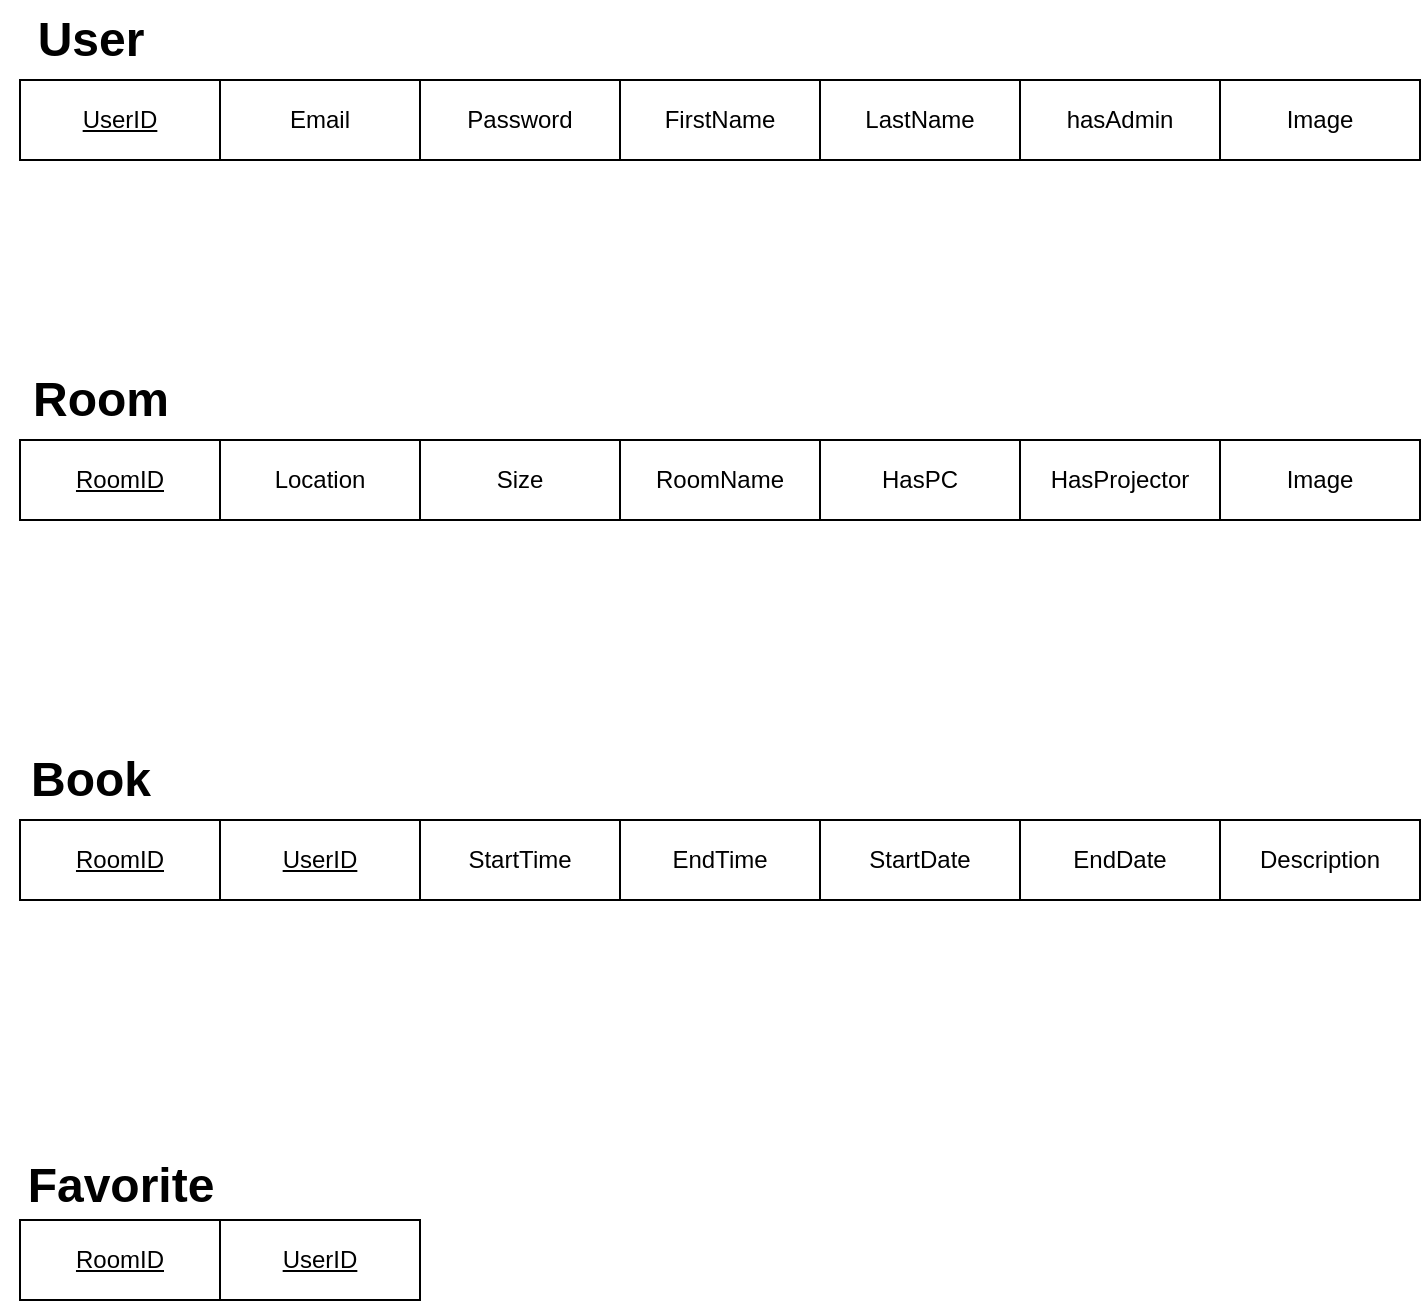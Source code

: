 <mxfile version="25.0.1">
  <diagram name="Page-1" id="gNFwO8yM5l1xPKenl-8k">
    <mxGraphModel dx="1674" dy="772" grid="1" gridSize="10" guides="1" tooltips="1" connect="1" arrows="1" fold="1" page="1" pageScale="1" pageWidth="850" pageHeight="1100" math="0" shadow="0">
      <root>
        <mxCell id="0" />
        <mxCell id="1" parent="0" />
        <mxCell id="1g_DeVWEz7e4Ka0wycEt-14" value="&lt;u&gt;RoomID&lt;/u&gt;" style="whiteSpace=wrap;html=1;align=center;" vertex="1" parent="1">
          <mxGeometry x="80" y="230" width="100" height="40" as="geometry" />
        </mxCell>
        <mxCell id="1g_DeVWEz7e4Ka0wycEt-16" value="&lt;u&gt;UserID&lt;/u&gt;" style="whiteSpace=wrap;html=1;align=center;" vertex="1" parent="1">
          <mxGeometry x="180" y="620" width="100" height="40" as="geometry" />
        </mxCell>
        <mxCell id="1g_DeVWEz7e4Ka0wycEt-18" value="EndDate" style="whiteSpace=wrap;html=1;align=center;" vertex="1" parent="1">
          <mxGeometry x="580" y="420" width="100" height="40" as="geometry" />
        </mxCell>
        <mxCell id="1g_DeVWEz7e4Ka0wycEt-20" value="EndTime" style="whiteSpace=wrap;html=1;align=center;" vertex="1" parent="1">
          <mxGeometry x="380" y="420" width="100" height="40" as="geometry" />
        </mxCell>
        <mxCell id="1g_DeVWEz7e4Ka0wycEt-21" value="HasPC" style="whiteSpace=wrap;html=1;align=center;" vertex="1" parent="1">
          <mxGeometry x="480" y="230" width="100" height="40" as="geometry" />
        </mxCell>
        <mxCell id="1g_DeVWEz7e4Ka0wycEt-22" value="Image" style="whiteSpace=wrap;html=1;align=center;" vertex="1" parent="1">
          <mxGeometry x="680" y="230" width="100" height="40" as="geometry" />
        </mxCell>
        <mxCell id="1g_DeVWEz7e4Ka0wycEt-23" value="hasAdmin" style="whiteSpace=wrap;html=1;align=center;" vertex="1" parent="1">
          <mxGeometry x="580" y="50" width="100" height="40" as="geometry" />
        </mxCell>
        <mxCell id="1g_DeVWEz7e4Ka0wycEt-24" value="FirstName" style="whiteSpace=wrap;html=1;align=center;" vertex="1" parent="1">
          <mxGeometry x="380" y="50" width="100" height="40" as="geometry" />
        </mxCell>
        <mxCell id="1g_DeVWEz7e4Ka0wycEt-27" value="&lt;u&gt;RoomID&lt;/u&gt;" style="whiteSpace=wrap;html=1;align=center;" vertex="1" parent="1">
          <mxGeometry x="80" y="620" width="100" height="40" as="geometry" />
        </mxCell>
        <mxCell id="1g_DeVWEz7e4Ka0wycEt-28" value="StartDate" style="whiteSpace=wrap;html=1;align=center;" vertex="1" parent="1">
          <mxGeometry x="480" y="420" width="100" height="40" as="geometry" />
        </mxCell>
        <mxCell id="1g_DeVWEz7e4Ka0wycEt-29" value="StartTime" style="whiteSpace=wrap;html=1;align=center;" vertex="1" parent="1">
          <mxGeometry x="280" y="420" width="100" height="40" as="geometry" />
        </mxCell>
        <mxCell id="1g_DeVWEz7e4Ka0wycEt-30" value="&lt;u&gt;UserID&lt;/u&gt;" style="whiteSpace=wrap;html=1;align=center;" vertex="1" parent="1">
          <mxGeometry x="80" y="50" width="100" height="40" as="geometry" />
        </mxCell>
        <mxCell id="1g_DeVWEz7e4Ka0wycEt-31" value="HasProjector" style="whiteSpace=wrap;html=1;align=center;" vertex="1" parent="1">
          <mxGeometry x="580" y="230" width="100" height="40" as="geometry" />
        </mxCell>
        <mxCell id="1g_DeVWEz7e4Ka0wycEt-32" value="LastName" style="whiteSpace=wrap;html=1;align=center;" vertex="1" parent="1">
          <mxGeometry x="480" y="50" width="100" height="40" as="geometry" />
        </mxCell>
        <mxCell id="1g_DeVWEz7e4Ka0wycEt-33" value="RoomName" style="whiteSpace=wrap;html=1;align=center;" vertex="1" parent="1">
          <mxGeometry x="380" y="230" width="100" height="40" as="geometry" />
        </mxCell>
        <mxCell id="1g_DeVWEz7e4Ka0wycEt-34" value="Image" style="whiteSpace=wrap;html=1;align=center;" vertex="1" parent="1">
          <mxGeometry x="680" y="50" width="100" height="40" as="geometry" />
        </mxCell>
        <mxCell id="1g_DeVWEz7e4Ka0wycEt-35" value="Password" style="whiteSpace=wrap;html=1;align=center;" vertex="1" parent="1">
          <mxGeometry x="280" y="50" width="100" height="40" as="geometry" />
        </mxCell>
        <mxCell id="1g_DeVWEz7e4Ka0wycEt-36" value="Size" style="whiteSpace=wrap;html=1;align=center;" vertex="1" parent="1">
          <mxGeometry x="280" y="230" width="100" height="40" as="geometry" />
        </mxCell>
        <mxCell id="1g_DeVWEz7e4Ka0wycEt-37" value="Email" style="whiteSpace=wrap;html=1;align=center;" vertex="1" parent="1">
          <mxGeometry x="180" y="50" width="100" height="40" as="geometry" />
        </mxCell>
        <mxCell id="1g_DeVWEz7e4Ka0wycEt-38" value="Description" style="whiteSpace=wrap;html=1;align=center;" vertex="1" parent="1">
          <mxGeometry x="680" y="420" width="100" height="40" as="geometry" />
        </mxCell>
        <mxCell id="1g_DeVWEz7e4Ka0wycEt-39" value="Location" style="whiteSpace=wrap;html=1;align=center;" vertex="1" parent="1">
          <mxGeometry x="180" y="230" width="100" height="40" as="geometry" />
        </mxCell>
        <mxCell id="1g_DeVWEz7e4Ka0wycEt-40" value="&lt;u&gt;UserID&lt;/u&gt;" style="whiteSpace=wrap;html=1;align=center;" vertex="1" parent="1">
          <mxGeometry x="180" y="420" width="100" height="40" as="geometry" />
        </mxCell>
        <mxCell id="1g_DeVWEz7e4Ka0wycEt-41" value="&lt;u&gt;RoomID&lt;/u&gt;" style="whiteSpace=wrap;html=1;align=center;" vertex="1" parent="1">
          <mxGeometry x="80" y="420" width="100" height="40" as="geometry" />
        </mxCell>
        <mxCell id="1g_DeVWEz7e4Ka0wycEt-42" value="&lt;font style=&quot;font-size: 24px;&quot;&gt;&lt;b&gt;User&lt;/b&gt;&lt;/font&gt;" style="text;html=1;align=center;verticalAlign=middle;resizable=0;points=[];autosize=1;strokeColor=none;fillColor=none;" vertex="1" parent="1">
          <mxGeometry x="75" y="10" width="80" height="40" as="geometry" />
        </mxCell>
        <mxCell id="1g_DeVWEz7e4Ka0wycEt-43" value="&lt;font style=&quot;font-size: 24px;&quot;&gt;&lt;b&gt;Room&lt;/b&gt;&lt;/font&gt;" style="text;html=1;align=center;verticalAlign=middle;resizable=0;points=[];autosize=1;strokeColor=none;fillColor=none;" vertex="1" parent="1">
          <mxGeometry x="75" y="190" width="90" height="40" as="geometry" />
        </mxCell>
        <mxCell id="1g_DeVWEz7e4Ka0wycEt-44" value="&lt;font style=&quot;font-size: 24px;&quot;&gt;&lt;b&gt;Book&lt;/b&gt;&lt;/font&gt;" style="text;html=1;align=center;verticalAlign=middle;resizable=0;points=[];autosize=1;strokeColor=none;fillColor=none;" vertex="1" parent="1">
          <mxGeometry x="75" y="380" width="80" height="40" as="geometry" />
        </mxCell>
        <mxCell id="1g_DeVWEz7e4Ka0wycEt-45" value="&lt;b&gt;&lt;font style=&quot;font-size: 24px;&quot;&gt;Favorite&lt;/font&gt;&lt;/b&gt;" style="text;html=1;align=center;verticalAlign=middle;resizable=0;points=[];autosize=1;strokeColor=none;fillColor=none;" vertex="1" parent="1">
          <mxGeometry x="70" y="583" width="120" height="40" as="geometry" />
        </mxCell>
      </root>
    </mxGraphModel>
  </diagram>
</mxfile>
